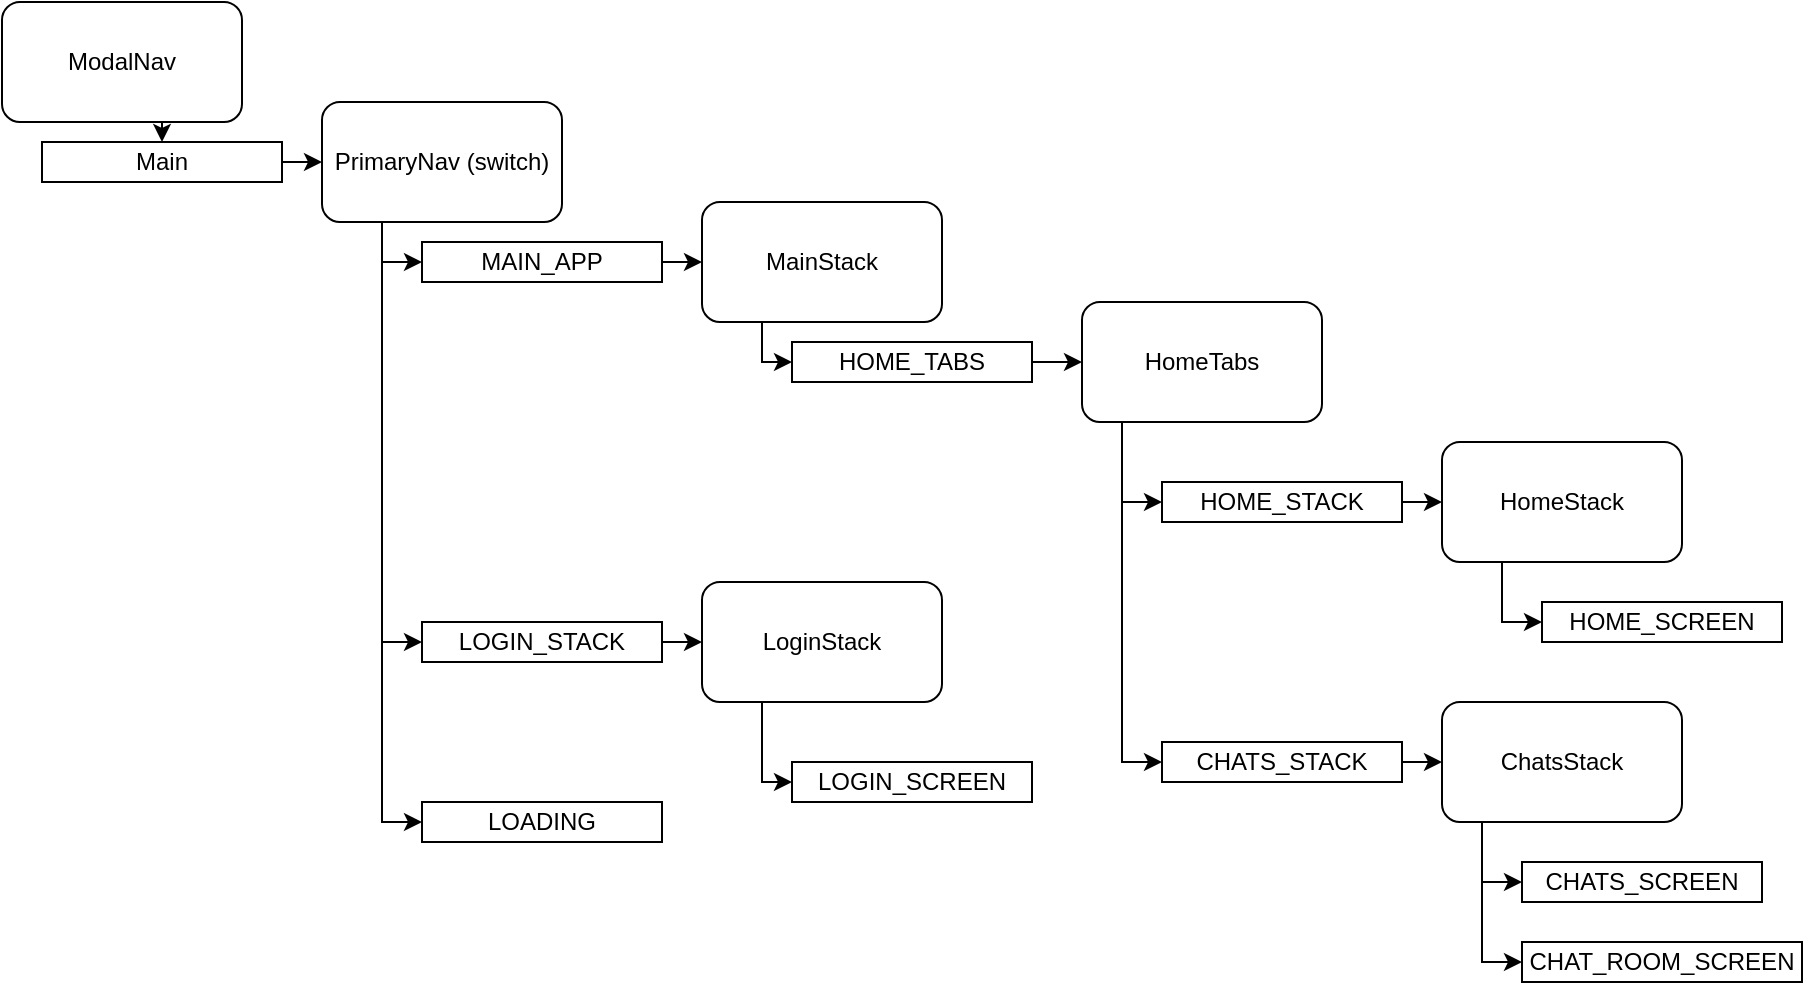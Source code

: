 <mxfile version="11.2.1" type="device" pages="1"><diagram id="S0jvIKX9WTjsiorLE7gO" name="Page-1"><mxGraphModel dx="947" dy="707" grid="1" gridSize="10" guides="1" tooltips="1" connect="1" arrows="1" fold="1" page="1" pageScale="1" pageWidth="850" pageHeight="1100" math="0" shadow="0"><root><mxCell id="0"/><mxCell id="1" parent="0"/><mxCell id="qr_8S66jJjh91h2ZVjRw-27" style="edgeStyle=orthogonalEdgeStyle;rounded=0;orthogonalLoop=1;jettySize=auto;html=1;exitX=0.5;exitY=1;exitDx=0;exitDy=0;entryX=0.5;entryY=0;entryDx=0;entryDy=0;" edge="1" parent="1" source="qr_8S66jJjh91h2ZVjRw-1" target="qr_8S66jJjh91h2ZVjRw-14"><mxGeometry relative="1" as="geometry"/></mxCell><mxCell id="qr_8S66jJjh91h2ZVjRw-1" value="ModalNav" style="rounded=1;whiteSpace=wrap;html=1;" vertex="1" parent="1"><mxGeometry x="30" y="40" width="120" height="60" as="geometry"/></mxCell><mxCell id="qr_8S66jJjh91h2ZVjRw-29" style="edgeStyle=orthogonalEdgeStyle;rounded=0;orthogonalLoop=1;jettySize=auto;html=1;exitX=0.25;exitY=1;exitDx=0;exitDy=0;entryX=0;entryY=0.5;entryDx=0;entryDy=0;" edge="1" parent="1" source="qr_8S66jJjh91h2ZVjRw-2" target="qr_8S66jJjh91h2ZVjRw-11"><mxGeometry relative="1" as="geometry"><Array as="points"><mxPoint x="220" y="170"/></Array></mxGeometry></mxCell><mxCell id="qr_8S66jJjh91h2ZVjRw-30" style="edgeStyle=orthogonalEdgeStyle;rounded=0;orthogonalLoop=1;jettySize=auto;html=1;exitX=0.25;exitY=1;exitDx=0;exitDy=0;entryX=0;entryY=0.5;entryDx=0;entryDy=0;" edge="1" parent="1" source="qr_8S66jJjh91h2ZVjRw-2" target="qr_8S66jJjh91h2ZVjRw-12"><mxGeometry relative="1" as="geometry"/></mxCell><mxCell id="qr_8S66jJjh91h2ZVjRw-31" style="edgeStyle=orthogonalEdgeStyle;rounded=0;orthogonalLoop=1;jettySize=auto;html=1;exitX=0.25;exitY=1;exitDx=0;exitDy=0;entryX=0;entryY=0.5;entryDx=0;entryDy=0;" edge="1" parent="1" source="qr_8S66jJjh91h2ZVjRw-2" target="qr_8S66jJjh91h2ZVjRw-13"><mxGeometry relative="1" as="geometry"/></mxCell><mxCell id="qr_8S66jJjh91h2ZVjRw-2" value="PrimaryNav (switch)" style="rounded=1;whiteSpace=wrap;html=1;" vertex="1" parent="1"><mxGeometry x="190" y="90" width="120" height="60" as="geometry"/></mxCell><mxCell id="qr_8S66jJjh91h2ZVjRw-32" style="edgeStyle=orthogonalEdgeStyle;rounded=0;orthogonalLoop=1;jettySize=auto;html=1;exitX=1;exitY=0.5;exitDx=0;exitDy=0;entryX=0;entryY=0.5;entryDx=0;entryDy=0;" edge="1" parent="1" source="qr_8S66jJjh91h2ZVjRw-11" target="qr_8S66jJjh91h2ZVjRw-15"><mxGeometry relative="1" as="geometry"/></mxCell><mxCell id="qr_8S66jJjh91h2ZVjRw-11" value="MAIN_APP" style="rounded=0;whiteSpace=wrap;html=1;" vertex="1" parent="1"><mxGeometry x="240" y="160" width="120" height="20" as="geometry"/></mxCell><mxCell id="qr_8S66jJjh91h2ZVjRw-33" style="edgeStyle=orthogonalEdgeStyle;rounded=0;orthogonalLoop=1;jettySize=auto;html=1;exitX=1;exitY=0.5;exitDx=0;exitDy=0;entryX=0;entryY=0.5;entryDx=0;entryDy=0;" edge="1" parent="1" source="qr_8S66jJjh91h2ZVjRw-12" target="qr_8S66jJjh91h2ZVjRw-25"><mxGeometry relative="1" as="geometry"/></mxCell><mxCell id="qr_8S66jJjh91h2ZVjRw-12" value="LOGIN_STACK" style="rounded=0;whiteSpace=wrap;html=1;" vertex="1" parent="1"><mxGeometry x="240" y="350" width="120" height="20" as="geometry"/></mxCell><mxCell id="qr_8S66jJjh91h2ZVjRw-13" value="LOADING" style="rounded=0;whiteSpace=wrap;html=1;" vertex="1" parent="1"><mxGeometry x="240" y="440" width="120" height="20" as="geometry"/></mxCell><mxCell id="qr_8S66jJjh91h2ZVjRw-28" style="edgeStyle=orthogonalEdgeStyle;rounded=0;orthogonalLoop=1;jettySize=auto;html=1;exitX=1;exitY=0.5;exitDx=0;exitDy=0;entryX=0;entryY=0.5;entryDx=0;entryDy=0;" edge="1" parent="1" source="qr_8S66jJjh91h2ZVjRw-14" target="qr_8S66jJjh91h2ZVjRw-2"><mxGeometry relative="1" as="geometry"/></mxCell><mxCell id="qr_8S66jJjh91h2ZVjRw-14" value="Main" style="rounded=0;whiteSpace=wrap;html=1;" vertex="1" parent="1"><mxGeometry x="50" y="110" width="120" height="20" as="geometry"/></mxCell><mxCell id="qr_8S66jJjh91h2ZVjRw-34" style="edgeStyle=orthogonalEdgeStyle;rounded=0;orthogonalLoop=1;jettySize=auto;html=1;exitX=0.25;exitY=1;exitDx=0;exitDy=0;entryX=0;entryY=0.5;entryDx=0;entryDy=0;" edge="1" parent="1" source="qr_8S66jJjh91h2ZVjRw-15" target="qr_8S66jJjh91h2ZVjRw-16"><mxGeometry relative="1" as="geometry"><Array as="points"><mxPoint x="410" y="220"/></Array></mxGeometry></mxCell><mxCell id="qr_8S66jJjh91h2ZVjRw-15" value="MainStack" style="rounded=1;whiteSpace=wrap;html=1;" vertex="1" parent="1"><mxGeometry x="380" y="140" width="120" height="60" as="geometry"/></mxCell><mxCell id="qr_8S66jJjh91h2ZVjRw-36" style="edgeStyle=orthogonalEdgeStyle;rounded=0;orthogonalLoop=1;jettySize=auto;html=1;exitX=1;exitY=0.5;exitDx=0;exitDy=0;entryX=0;entryY=0.5;entryDx=0;entryDy=0;" edge="1" parent="1" source="qr_8S66jJjh91h2ZVjRw-16" target="qr_8S66jJjh91h2ZVjRw-17"><mxGeometry relative="1" as="geometry"/></mxCell><mxCell id="qr_8S66jJjh91h2ZVjRw-16" value="HOME_TABS" style="rounded=0;whiteSpace=wrap;html=1;" vertex="1" parent="1"><mxGeometry x="425" y="210" width="120" height="20" as="geometry"/></mxCell><mxCell id="qr_8S66jJjh91h2ZVjRw-37" style="edgeStyle=orthogonalEdgeStyle;rounded=0;orthogonalLoop=1;jettySize=auto;html=1;exitX=0.25;exitY=1;exitDx=0;exitDy=0;entryX=0;entryY=0.5;entryDx=0;entryDy=0;" edge="1" parent="1" source="qr_8S66jJjh91h2ZVjRw-17" target="qr_8S66jJjh91h2ZVjRw-18"><mxGeometry relative="1" as="geometry"><Array as="points"><mxPoint x="590" y="250"/><mxPoint x="590" y="290"/></Array></mxGeometry></mxCell><mxCell id="qr_8S66jJjh91h2ZVjRw-38" style="edgeStyle=orthogonalEdgeStyle;rounded=0;orthogonalLoop=1;jettySize=auto;html=1;exitX=0.25;exitY=1;exitDx=0;exitDy=0;entryX=0;entryY=0.5;entryDx=0;entryDy=0;" edge="1" parent="1" source="qr_8S66jJjh91h2ZVjRw-17" target="qr_8S66jJjh91h2ZVjRw-19"><mxGeometry relative="1" as="geometry"><Array as="points"><mxPoint x="590" y="250"/><mxPoint x="590" y="420"/></Array></mxGeometry></mxCell><mxCell id="qr_8S66jJjh91h2ZVjRw-17" value="HomeTabs" style="rounded=1;whiteSpace=wrap;html=1;" vertex="1" parent="1"><mxGeometry x="570" y="190" width="120" height="60" as="geometry"/></mxCell><mxCell id="qr_8S66jJjh91h2ZVjRw-39" style="edgeStyle=orthogonalEdgeStyle;rounded=0;orthogonalLoop=1;jettySize=auto;html=1;exitX=1;exitY=0.5;exitDx=0;exitDy=0;entryX=0;entryY=0.5;entryDx=0;entryDy=0;" edge="1" parent="1" source="qr_8S66jJjh91h2ZVjRw-18" target="qr_8S66jJjh91h2ZVjRw-20"><mxGeometry relative="1" as="geometry"/></mxCell><mxCell id="qr_8S66jJjh91h2ZVjRw-18" value="HOME_STACK" style="rounded=0;whiteSpace=wrap;html=1;" vertex="1" parent="1"><mxGeometry x="610" y="280" width="120" height="20" as="geometry"/></mxCell><mxCell id="qr_8S66jJjh91h2ZVjRw-40" style="edgeStyle=orthogonalEdgeStyle;rounded=0;orthogonalLoop=1;jettySize=auto;html=1;exitX=1;exitY=0.5;exitDx=0;exitDy=0;entryX=0;entryY=0.5;entryDx=0;entryDy=0;" edge="1" parent="1" source="qr_8S66jJjh91h2ZVjRw-19" target="qr_8S66jJjh91h2ZVjRw-22"><mxGeometry relative="1" as="geometry"/></mxCell><mxCell id="qr_8S66jJjh91h2ZVjRw-19" value="CHATS_STACK" style="rounded=0;whiteSpace=wrap;html=1;" vertex="1" parent="1"><mxGeometry x="610" y="410" width="120" height="20" as="geometry"/></mxCell><mxCell id="qr_8S66jJjh91h2ZVjRw-41" style="edgeStyle=orthogonalEdgeStyle;rounded=0;orthogonalLoop=1;jettySize=auto;html=1;exitX=0.25;exitY=1;exitDx=0;exitDy=0;entryX=0;entryY=0.5;entryDx=0;entryDy=0;" edge="1" parent="1" source="qr_8S66jJjh91h2ZVjRw-20" target="qr_8S66jJjh91h2ZVjRw-21"><mxGeometry relative="1" as="geometry"><Array as="points"><mxPoint x="780" y="350"/></Array></mxGeometry></mxCell><mxCell id="qr_8S66jJjh91h2ZVjRw-20" value="HomeStack" style="rounded=1;whiteSpace=wrap;html=1;" vertex="1" parent="1"><mxGeometry x="750" y="260" width="120" height="60" as="geometry"/></mxCell><mxCell id="qr_8S66jJjh91h2ZVjRw-21" value="HOME_SCREEN" style="rounded=0;whiteSpace=wrap;html=1;" vertex="1" parent="1"><mxGeometry x="800" y="340" width="120" height="20" as="geometry"/></mxCell><mxCell id="qr_8S66jJjh91h2ZVjRw-42" style="edgeStyle=orthogonalEdgeStyle;rounded=0;orthogonalLoop=1;jettySize=auto;html=1;exitX=0.25;exitY=1;exitDx=0;exitDy=0;entryX=0;entryY=0.5;entryDx=0;entryDy=0;" edge="1" parent="1" source="qr_8S66jJjh91h2ZVjRw-22" target="qr_8S66jJjh91h2ZVjRw-23"><mxGeometry relative="1" as="geometry"><Array as="points"><mxPoint x="770" y="450"/><mxPoint x="770" y="480"/></Array></mxGeometry></mxCell><mxCell id="qr_8S66jJjh91h2ZVjRw-43" style="edgeStyle=orthogonalEdgeStyle;rounded=0;orthogonalLoop=1;jettySize=auto;html=1;exitX=0.25;exitY=1;exitDx=0;exitDy=0;entryX=0;entryY=0.5;entryDx=0;entryDy=0;" edge="1" parent="1" source="qr_8S66jJjh91h2ZVjRw-22" target="qr_8S66jJjh91h2ZVjRw-24"><mxGeometry relative="1" as="geometry"><Array as="points"><mxPoint x="770" y="450"/><mxPoint x="770" y="520"/></Array></mxGeometry></mxCell><mxCell id="qr_8S66jJjh91h2ZVjRw-22" value="ChatsStack" style="rounded=1;whiteSpace=wrap;html=1;" vertex="1" parent="1"><mxGeometry x="750" y="390" width="120" height="60" as="geometry"/></mxCell><mxCell id="qr_8S66jJjh91h2ZVjRw-23" value="CHATS_SCREEN" style="rounded=0;whiteSpace=wrap;html=1;" vertex="1" parent="1"><mxGeometry x="790" y="470" width="120" height="20" as="geometry"/></mxCell><mxCell id="qr_8S66jJjh91h2ZVjRw-24" value="CHAT_ROOM_SCREEN" style="rounded=0;whiteSpace=wrap;html=1;" vertex="1" parent="1"><mxGeometry x="790" y="510" width="140" height="20" as="geometry"/></mxCell><mxCell id="qr_8S66jJjh91h2ZVjRw-35" style="edgeStyle=orthogonalEdgeStyle;rounded=0;orthogonalLoop=1;jettySize=auto;html=1;exitX=0.25;exitY=1;exitDx=0;exitDy=0;entryX=0;entryY=0.5;entryDx=0;entryDy=0;" edge="1" parent="1" source="qr_8S66jJjh91h2ZVjRw-25" target="qr_8S66jJjh91h2ZVjRw-26"><mxGeometry relative="1" as="geometry"><Array as="points"><mxPoint x="410" y="430"/></Array></mxGeometry></mxCell><mxCell id="qr_8S66jJjh91h2ZVjRw-25" value="LoginStack" style="rounded=1;whiteSpace=wrap;html=1;" vertex="1" parent="1"><mxGeometry x="380" y="330" width="120" height="60" as="geometry"/></mxCell><mxCell id="qr_8S66jJjh91h2ZVjRw-26" value="LOGIN_SCREEN" style="rounded=0;whiteSpace=wrap;html=1;" vertex="1" parent="1"><mxGeometry x="425" y="420" width="120" height="20" as="geometry"/></mxCell></root></mxGraphModel></diagram></mxfile>